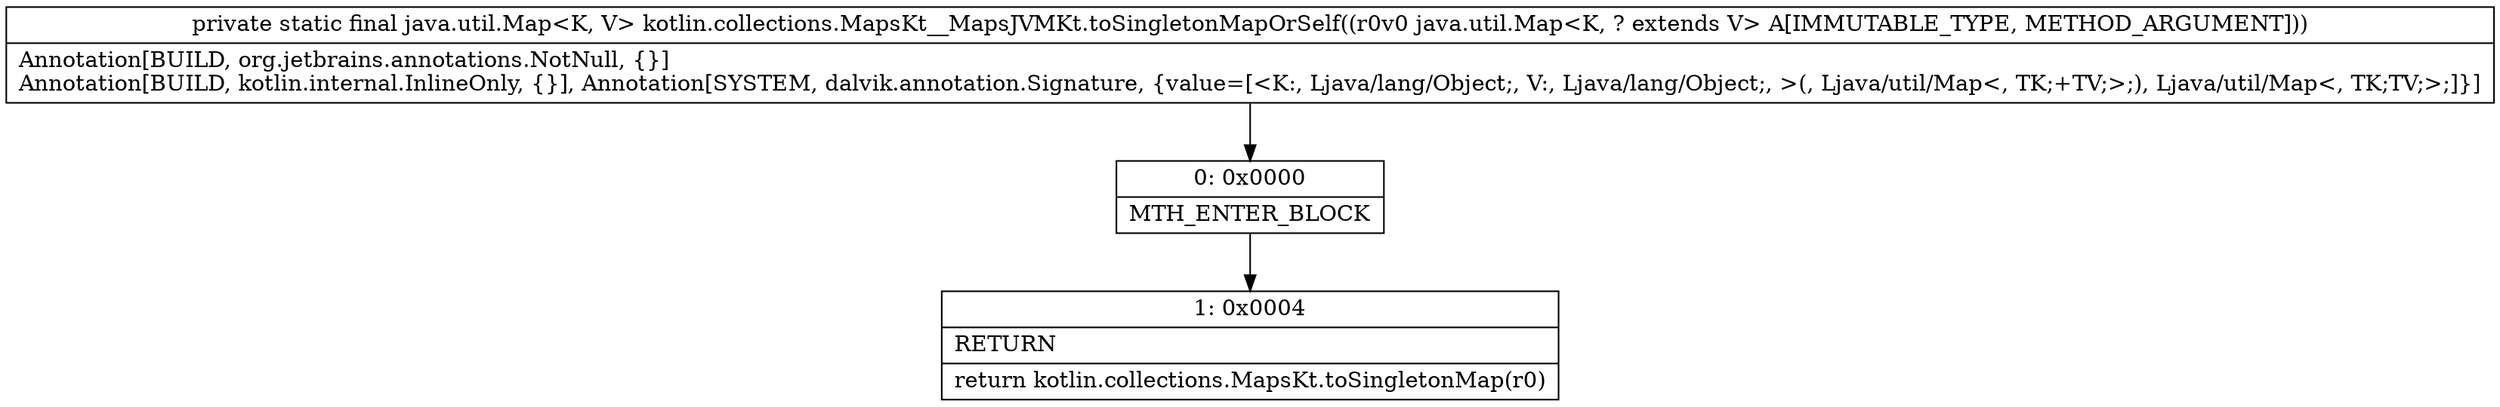digraph "CFG forkotlin.collections.MapsKt__MapsJVMKt.toSingletonMapOrSelf(Ljava\/util\/Map;)Ljava\/util\/Map;" {
Node_0 [shape=record,label="{0\:\ 0x0000|MTH_ENTER_BLOCK\l}"];
Node_1 [shape=record,label="{1\:\ 0x0004|RETURN\l|return kotlin.collections.MapsKt.toSingletonMap(r0)\l}"];
MethodNode[shape=record,label="{private static final java.util.Map\<K, V\> kotlin.collections.MapsKt__MapsJVMKt.toSingletonMapOrSelf((r0v0 java.util.Map\<K, ? extends V\> A[IMMUTABLE_TYPE, METHOD_ARGUMENT]))  | Annotation[BUILD, org.jetbrains.annotations.NotNull, \{\}]\lAnnotation[BUILD, kotlin.internal.InlineOnly, \{\}], Annotation[SYSTEM, dalvik.annotation.Signature, \{value=[\<K:, Ljava\/lang\/Object;, V:, Ljava\/lang\/Object;, \>(, Ljava\/util\/Map\<, TK;+TV;\>;), Ljava\/util\/Map\<, TK;TV;\>;]\}]\l}"];
MethodNode -> Node_0;
Node_0 -> Node_1;
}

